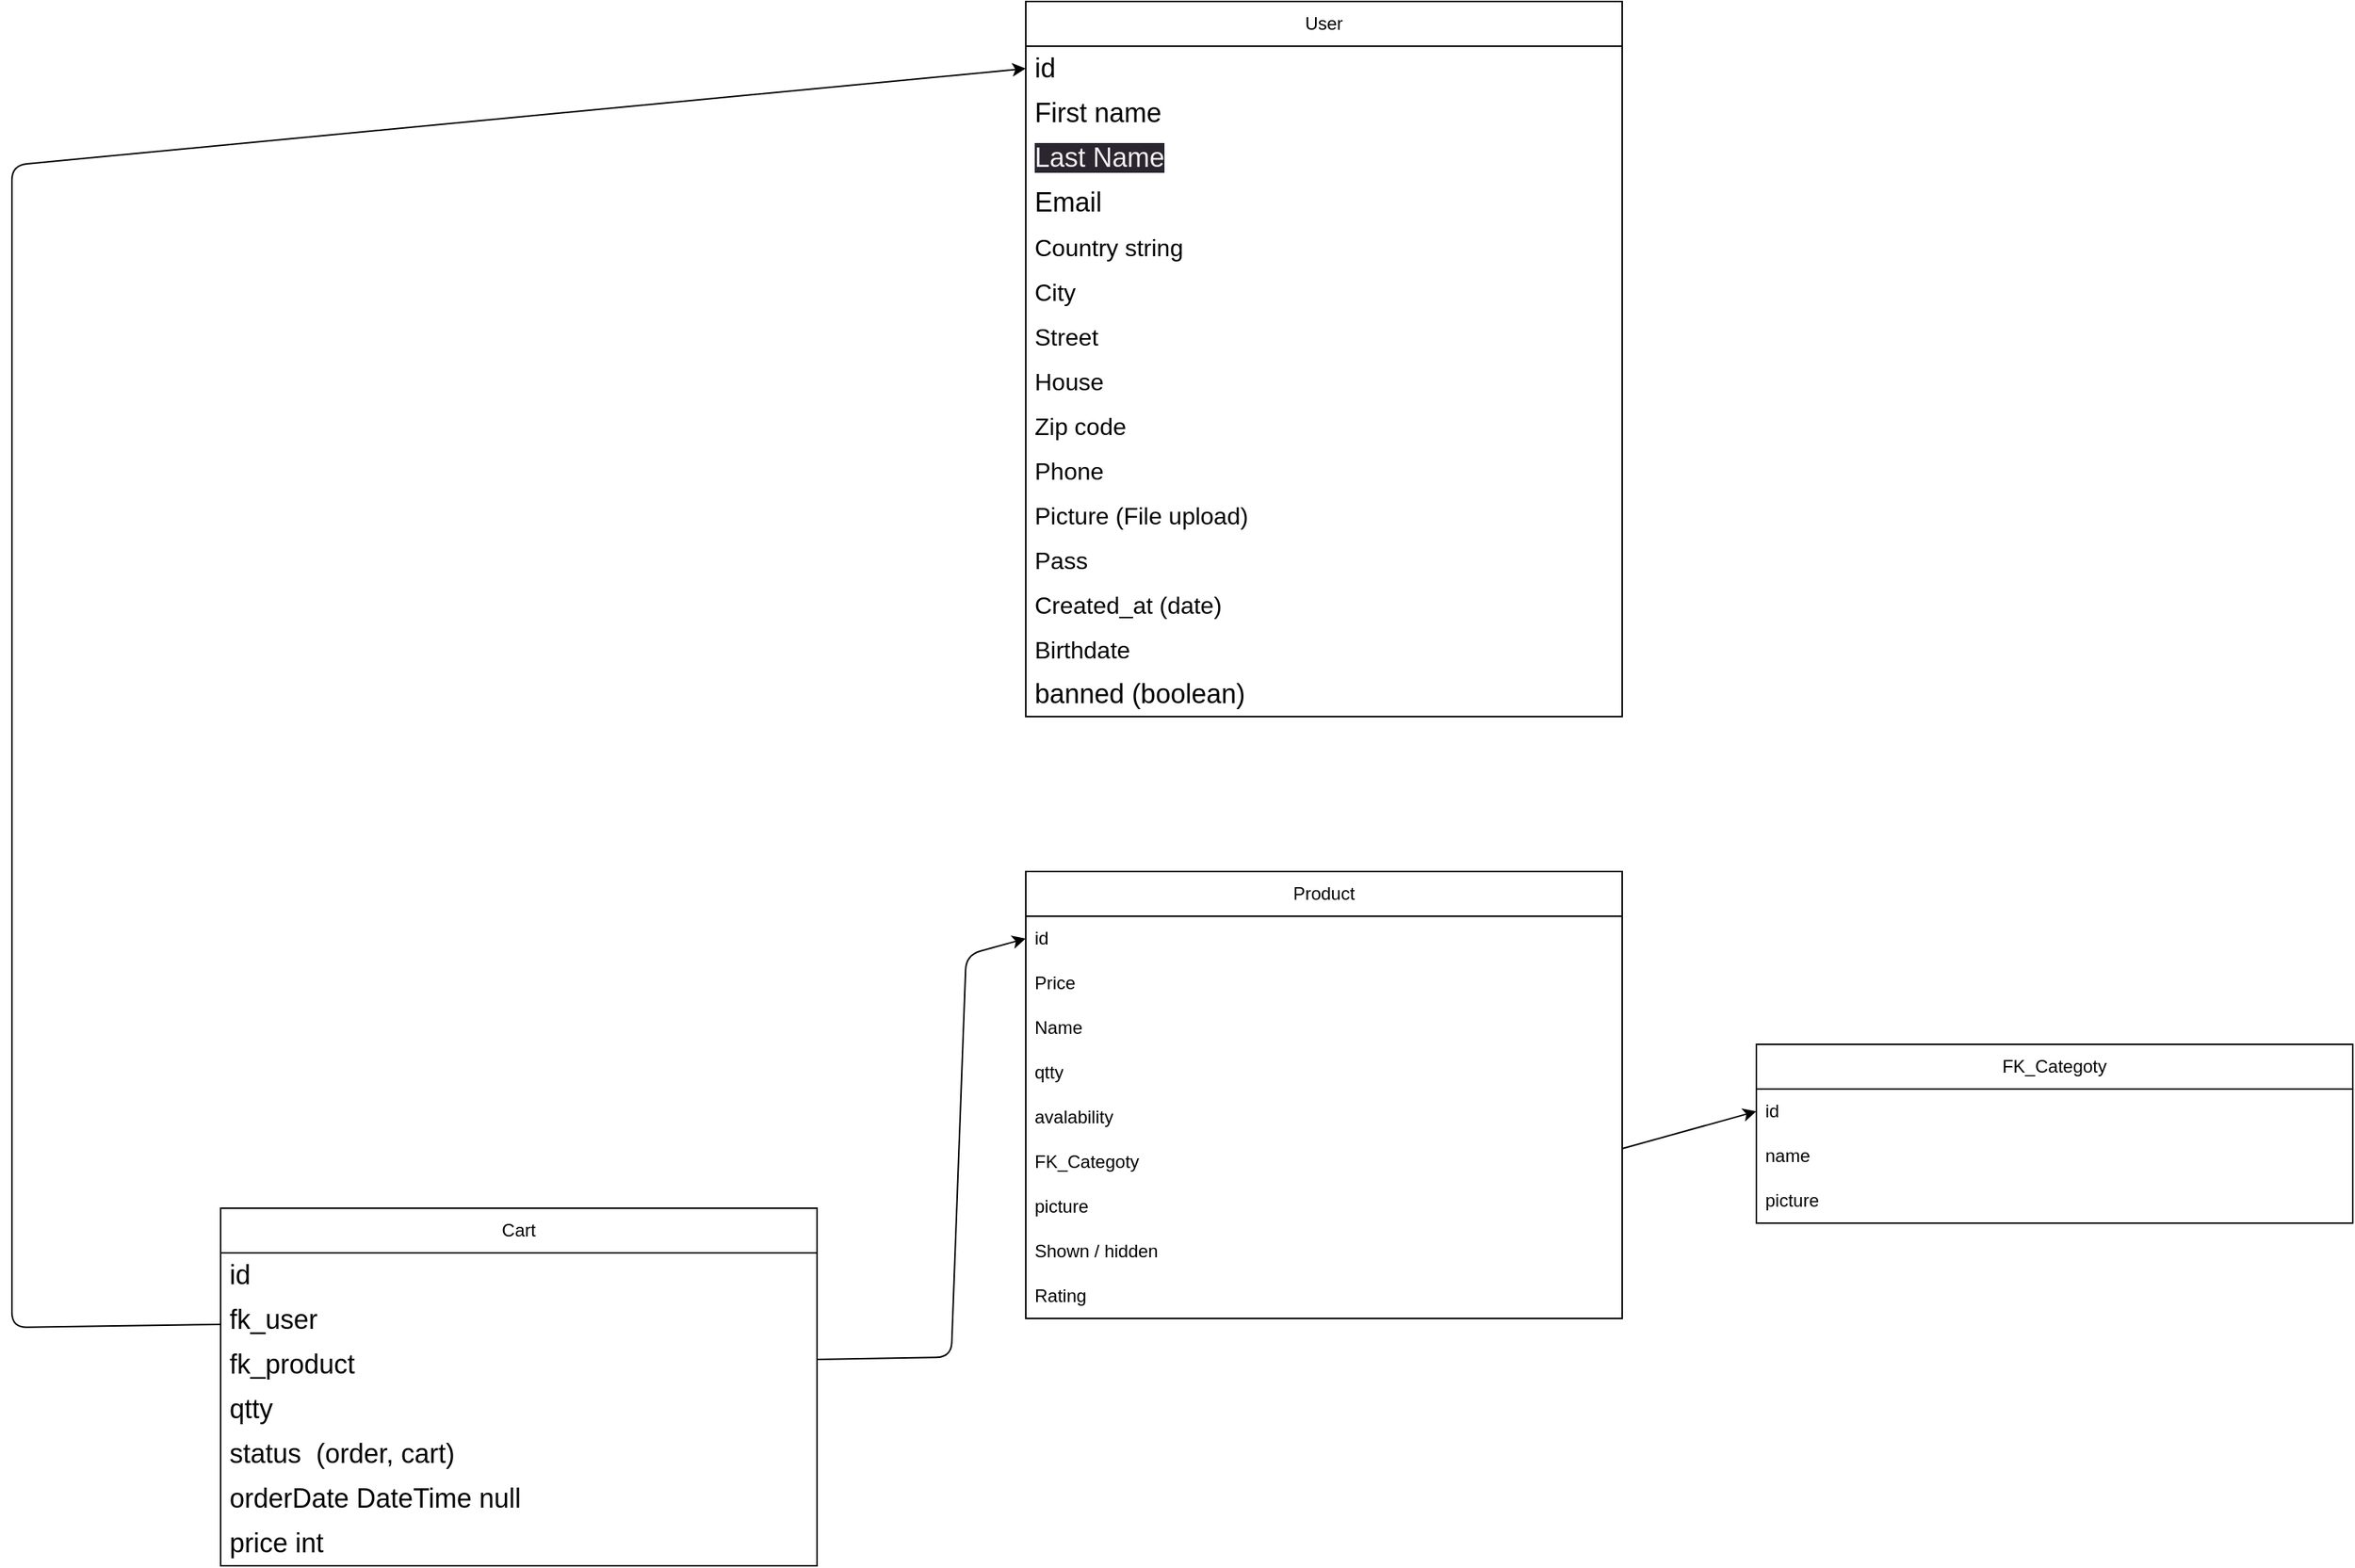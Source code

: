 <mxfile>
    <diagram id="Obc6lrnszv6d9D6KJX0b" name="Page-1">
        <mxGraphModel dx="2012" dy="1188" grid="1" gridSize="10" guides="1" tooltips="1" connect="1" arrows="1" fold="1" page="1" pageScale="1" pageWidth="1169" pageHeight="827" math="0" shadow="0">
            <root>
                <mxCell id="0"/>
                <mxCell id="1" parent="0"/>
                <mxCell id="2" value="Product" style="swimlane;fontStyle=0;childLayout=stackLayout;horizontal=1;startSize=30;horizontalStack=0;resizeParent=1;resizeParentMax=0;resizeLast=0;collapsible=1;marginBottom=0;whiteSpace=wrap;html=1;" parent="1" vertex="1">
                    <mxGeometry y="114" width="400" height="300" as="geometry">
                        <mxRectangle x="150" y="170" width="80" height="30" as="alternateBounds"/>
                    </mxGeometry>
                </mxCell>
                <mxCell id="3" value="id" style="text;strokeColor=none;fillColor=none;align=left;verticalAlign=middle;spacingLeft=4;spacingRight=4;overflow=hidden;points=[[0,0.5],[1,0.5]];portConstraint=eastwest;rotatable=0;whiteSpace=wrap;html=1;" parent="2" vertex="1">
                    <mxGeometry y="30" width="400" height="30" as="geometry"/>
                </mxCell>
                <mxCell id="5" value="Price" style="text;strokeColor=none;fillColor=none;align=left;verticalAlign=middle;spacingLeft=4;spacingRight=4;overflow=hidden;points=[[0,0.5],[1,0.5]];portConstraint=eastwest;rotatable=0;whiteSpace=wrap;html=1;" parent="2" vertex="1">
                    <mxGeometry y="60" width="400" height="30" as="geometry"/>
                </mxCell>
                <mxCell id="4" value="Name" style="text;strokeColor=none;fillColor=none;align=left;verticalAlign=middle;spacingLeft=4;spacingRight=4;overflow=hidden;points=[[0,0.5],[1,0.5]];portConstraint=eastwest;rotatable=0;whiteSpace=wrap;html=1;" parent="2" vertex="1">
                    <mxGeometry y="90" width="400" height="30" as="geometry"/>
                </mxCell>
                <mxCell id="6" value="qtty" style="text;strokeColor=none;fillColor=none;align=left;verticalAlign=middle;spacingLeft=4;spacingRight=4;overflow=hidden;points=[[0,0.5],[1,0.5]];portConstraint=eastwest;rotatable=0;whiteSpace=wrap;html=1;" parent="2" vertex="1">
                    <mxGeometry y="120" width="400" height="30" as="geometry"/>
                </mxCell>
                <mxCell id="12" value="avalability" style="text;strokeColor=none;fillColor=none;align=left;verticalAlign=middle;spacingLeft=4;spacingRight=4;overflow=hidden;points=[[0,0.5],[1,0.5]];portConstraint=eastwest;rotatable=0;whiteSpace=wrap;html=1;" parent="2" vertex="1">
                    <mxGeometry y="150" width="400" height="30" as="geometry"/>
                </mxCell>
                <mxCell id="13" value="&lt;span style=&quot;text-align: center;&quot;&gt;&lt;font style=&quot;font-size: 12px;&quot;&gt;FK_Categoty&lt;/font&gt;&lt;/span&gt;" style="text;strokeColor=none;fillColor=none;align=left;verticalAlign=middle;spacingLeft=4;spacingRight=4;overflow=hidden;points=[[0,0.5],[1,0.5]];portConstraint=eastwest;rotatable=0;whiteSpace=wrap;html=1;" parent="2" vertex="1">
                    <mxGeometry y="180" width="400" height="30" as="geometry"/>
                </mxCell>
                <mxCell id="14" value="&lt;span style=&quot;text-align: center;&quot;&gt;&lt;font style=&quot;font-size: 12px;&quot;&gt;picture&lt;/font&gt;&lt;/span&gt;" style="text;strokeColor=none;fillColor=none;align=left;verticalAlign=middle;spacingLeft=4;spacingRight=4;overflow=hidden;points=[[0,0.5],[1,0.5]];portConstraint=eastwest;rotatable=0;whiteSpace=wrap;html=1;" parent="2" vertex="1">
                    <mxGeometry y="210" width="400" height="30" as="geometry"/>
                </mxCell>
                <mxCell id="15" value="&lt;span style=&quot;text-align: center;&quot;&gt;&lt;font style=&quot;font-size: 12px;&quot;&gt;Shown / hidden&lt;/font&gt;&lt;/span&gt;" style="text;strokeColor=none;fillColor=none;align=left;verticalAlign=middle;spacingLeft=4;spacingRight=4;overflow=hidden;points=[[0,0.5],[1,0.5]];portConstraint=eastwest;rotatable=0;whiteSpace=wrap;html=1;" parent="2" vertex="1">
                    <mxGeometry y="240" width="400" height="30" as="geometry"/>
                </mxCell>
                <mxCell id="72" value="&lt;span style=&quot;text-align: center;&quot;&gt;&lt;font style=&quot;font-size: 12px;&quot;&gt;Rating&lt;/font&gt;&lt;/span&gt;" style="text;strokeColor=none;fillColor=none;align=left;verticalAlign=middle;spacingLeft=4;spacingRight=4;overflow=hidden;points=[[0,0.5],[1,0.5]];portConstraint=eastwest;rotatable=0;whiteSpace=wrap;html=1;" parent="2" vertex="1">
                    <mxGeometry y="270" width="400" height="30" as="geometry"/>
                </mxCell>
                <mxCell id="16" value="User" style="swimlane;fontStyle=0;childLayout=stackLayout;horizontal=1;startSize=30;horizontalStack=0;resizeParent=1;resizeParentMax=0;resizeLast=0;collapsible=1;marginBottom=0;whiteSpace=wrap;html=1;" parent="1" vertex="1">
                    <mxGeometry y="-470" width="400" height="480" as="geometry">
                        <mxRectangle x="150" y="170" width="80" height="30" as="alternateBounds"/>
                    </mxGeometry>
                </mxCell>
                <mxCell id="17" value="&lt;font style=&quot;font-size: 18px;&quot;&gt;id&lt;/font&gt;" style="text;strokeColor=none;fillColor=none;align=left;verticalAlign=middle;spacingLeft=4;spacingRight=4;overflow=hidden;points=[[0,0.5],[1,0.5]];portConstraint=eastwest;rotatable=0;whiteSpace=wrap;html=1;" parent="16" vertex="1">
                    <mxGeometry y="30" width="400" height="30" as="geometry"/>
                </mxCell>
                <mxCell id="18" value="&lt;span style=&quot;font-size: 18px; text-align: center;&quot;&gt;First name&lt;/span&gt;" style="text;strokeColor=none;fillColor=none;align=left;verticalAlign=middle;spacingLeft=4;spacingRight=4;overflow=hidden;points=[[0,0.5],[1,0.5]];portConstraint=eastwest;rotatable=0;whiteSpace=wrap;html=1;" parent="16" vertex="1">
                    <mxGeometry y="60" width="400" height="30" as="geometry"/>
                </mxCell>
                <mxCell id="19" value="&lt;meta charset=&quot;utf-8&quot;&gt;&lt;span style=&quot;color: rgb(240, 240, 240); font-family: Helvetica; font-size: 18px; font-style: normal; font-variant-ligatures: normal; font-variant-caps: normal; font-weight: 400; letter-spacing: normal; orphans: 2; text-align: center; text-indent: 0px; text-transform: none; widows: 2; word-spacing: 0px; -webkit-text-stroke-width: 0px; background-color: rgb(42, 37, 47); text-decoration-thickness: initial; text-decoration-style: initial; text-decoration-color: initial; float: none; display: inline !important;&quot;&gt;Last Name&lt;/span&gt;" style="text;strokeColor=none;fillColor=none;align=left;verticalAlign=middle;spacingLeft=4;spacingRight=4;overflow=hidden;points=[[0,0.5],[1,0.5]];portConstraint=eastwest;rotatable=0;whiteSpace=wrap;html=1;" parent="16" vertex="1">
                    <mxGeometry y="90" width="400" height="30" as="geometry"/>
                </mxCell>
                <mxCell id="20" value="&lt;span style=&quot;font-size: 18px; text-align: center;&quot;&gt;Email&lt;/span&gt;" style="text;strokeColor=none;fillColor=none;align=left;verticalAlign=middle;spacingLeft=4;spacingRight=4;overflow=hidden;points=[[0,0.5],[1,0.5]];portConstraint=eastwest;rotatable=0;whiteSpace=wrap;html=1;" parent="16" vertex="1">
                    <mxGeometry y="120" width="400" height="30" as="geometry"/>
                </mxCell>
                <mxCell id="26" value="&lt;span style=&quot;font-size: medium; text-align: center;&quot;&gt;Country string&amp;nbsp; &amp;nbsp;&lt;/span&gt;" style="text;strokeColor=none;fillColor=none;align=left;verticalAlign=middle;spacingLeft=4;spacingRight=4;overflow=hidden;points=[[0,0.5],[1,0.5]];portConstraint=eastwest;rotatable=0;whiteSpace=wrap;html=1;" parent="16" vertex="1">
                    <mxGeometry y="150" width="400" height="30" as="geometry"/>
                </mxCell>
                <mxCell id="23" value="&lt;span style=&quot;font-size: medium; text-align: center;&quot;&gt;City&lt;/span&gt;" style="text;strokeColor=none;fillColor=none;align=left;verticalAlign=middle;spacingLeft=4;spacingRight=4;overflow=hidden;points=[[0,0.5],[1,0.5]];portConstraint=eastwest;rotatable=0;whiteSpace=wrap;html=1;" parent="16" vertex="1">
                    <mxGeometry y="180" width="400" height="30" as="geometry"/>
                </mxCell>
                <mxCell id="21" value="&lt;span style=&quot;font-size: medium; text-align: center;&quot;&gt;Street&lt;/span&gt;" style="text;strokeColor=none;fillColor=none;align=left;verticalAlign=middle;spacingLeft=4;spacingRight=4;overflow=hidden;points=[[0,0.5],[1,0.5]];portConstraint=eastwest;rotatable=0;whiteSpace=wrap;html=1;" parent="16" vertex="1">
                    <mxGeometry y="210" width="400" height="30" as="geometry"/>
                </mxCell>
                <mxCell id="22" value="&lt;span style=&quot;font-size: medium; text-align: center;&quot;&gt;House&lt;/span&gt;" style="text;strokeColor=none;fillColor=none;align=left;verticalAlign=middle;spacingLeft=4;spacingRight=4;overflow=hidden;points=[[0,0.5],[1,0.5]];portConstraint=eastwest;rotatable=0;whiteSpace=wrap;html=1;" parent="16" vertex="1">
                    <mxGeometry y="240" width="400" height="30" as="geometry"/>
                </mxCell>
                <mxCell id="24" value="&lt;span style=&quot;font-size: medium; text-align: center;&quot;&gt;Zip code&lt;/span&gt;" style="text;strokeColor=none;fillColor=none;align=left;verticalAlign=middle;spacingLeft=4;spacingRight=4;overflow=hidden;points=[[0,0.5],[1,0.5]];portConstraint=eastwest;rotatable=0;whiteSpace=wrap;html=1;" parent="16" vertex="1">
                    <mxGeometry y="270" width="400" height="30" as="geometry"/>
                </mxCell>
                <mxCell id="25" value="&lt;span style=&quot;font-size: medium; text-align: center;&quot;&gt;Phone&lt;/span&gt;" style="text;strokeColor=none;fillColor=none;align=left;verticalAlign=middle;spacingLeft=4;spacingRight=4;overflow=hidden;points=[[0,0.5],[1,0.5]];portConstraint=eastwest;rotatable=0;whiteSpace=wrap;html=1;" parent="16" vertex="1">
                    <mxGeometry y="300" width="400" height="30" as="geometry"/>
                </mxCell>
                <mxCell id="27" value="&lt;span style=&quot;font-size: medium; text-align: center;&quot;&gt;Picture (File upload)&lt;/span&gt;" style="text;strokeColor=none;fillColor=none;align=left;verticalAlign=middle;spacingLeft=4;spacingRight=4;overflow=hidden;points=[[0,0.5],[1,0.5]];portConstraint=eastwest;rotatable=0;whiteSpace=wrap;html=1;" parent="16" vertex="1">
                    <mxGeometry y="330" width="400" height="30" as="geometry"/>
                </mxCell>
                <mxCell id="28" value="&lt;span style=&quot;font-size: medium; text-align: center;&quot;&gt;Pass&lt;/span&gt;" style="text;strokeColor=none;fillColor=none;align=left;verticalAlign=middle;spacingLeft=4;spacingRight=4;overflow=hidden;points=[[0,0.5],[1,0.5]];portConstraint=eastwest;rotatable=0;whiteSpace=wrap;html=1;" parent="16" vertex="1">
                    <mxGeometry y="360" width="400" height="30" as="geometry"/>
                </mxCell>
                <mxCell id="87" value="&lt;div style=&quot;text-align: center;&quot;&gt;&lt;span style=&quot;background-color: initial;&quot;&gt;&lt;font size=&quot;3&quot;&gt;Created_at (date)&lt;/font&gt;&lt;/span&gt;&lt;/div&gt;" style="text;strokeColor=none;fillColor=none;align=left;verticalAlign=middle;spacingLeft=4;spacingRight=4;overflow=hidden;points=[[0,0.5],[1,0.5]];portConstraint=eastwest;rotatable=0;whiteSpace=wrap;html=1;" parent="16" vertex="1">
                    <mxGeometry y="390" width="400" height="30" as="geometry"/>
                </mxCell>
                <mxCell id="88" value="&lt;div style=&quot;text-align: center;&quot;&gt;&lt;span style=&quot;background-color: initial;&quot;&gt;&lt;font size=&quot;3&quot;&gt;Birthdate&lt;/font&gt;&lt;/span&gt;&lt;/div&gt;" style="text;strokeColor=none;fillColor=none;align=left;verticalAlign=middle;spacingLeft=4;spacingRight=4;overflow=hidden;points=[[0,0.5],[1,0.5]];portConstraint=eastwest;rotatable=0;whiteSpace=wrap;html=1;" parent="16" vertex="1">
                    <mxGeometry y="420" width="400" height="30" as="geometry"/>
                </mxCell>
                <mxCell id="89" value="&lt;span style=&quot;font-size: 18px; text-align: center;&quot;&gt;banned (boolean)&lt;/span&gt;" style="text;strokeColor=none;fillColor=none;align=left;verticalAlign=middle;spacingLeft=4;spacingRight=4;overflow=hidden;points=[[0,0.5],[1,0.5]];portConstraint=eastwest;rotatable=0;whiteSpace=wrap;html=1;" parent="16" vertex="1">
                    <mxGeometry y="450" width="400" height="30" as="geometry"/>
                </mxCell>
                <mxCell id="48" value="Cart" style="swimlane;fontStyle=0;childLayout=stackLayout;horizontal=1;startSize=30;horizontalStack=0;resizeParent=1;resizeParentMax=0;resizeLast=0;collapsible=1;marginBottom=0;whiteSpace=wrap;html=1;" parent="1" vertex="1">
                    <mxGeometry x="-540" y="340" width="400" height="240" as="geometry">
                        <mxRectangle x="150" y="170" width="80" height="30" as="alternateBounds"/>
                    </mxGeometry>
                </mxCell>
                <mxCell id="49" value="&lt;font style=&quot;font-size: 18px;&quot;&gt;id&lt;/font&gt;" style="text;strokeColor=none;fillColor=none;align=left;verticalAlign=middle;spacingLeft=4;spacingRight=4;overflow=hidden;points=[[0,0.5],[1,0.5]];portConstraint=eastwest;rotatable=0;whiteSpace=wrap;html=1;" parent="48" vertex="1">
                    <mxGeometry y="30" width="400" height="30" as="geometry"/>
                </mxCell>
                <mxCell id="50" value="&lt;span style=&quot;font-size: 18px; text-align: center;&quot;&gt;fk_user&lt;/span&gt;" style="text;strokeColor=none;fillColor=none;align=left;verticalAlign=middle;spacingLeft=4;spacingRight=4;overflow=hidden;points=[[0,0.5],[1,0.5]];portConstraint=eastwest;rotatable=0;whiteSpace=wrap;html=1;" parent="48" vertex="1">
                    <mxGeometry y="60" width="400" height="30" as="geometry"/>
                </mxCell>
                <mxCell id="51" value="&lt;span style=&quot;font-size: 18px; text-align: center;&quot;&gt;fk_product&lt;/span&gt;" style="text;strokeColor=none;fillColor=none;align=left;verticalAlign=middle;spacingLeft=4;spacingRight=4;overflow=hidden;points=[[0,0.5],[1,0.5]];portConstraint=eastwest;rotatable=0;whiteSpace=wrap;html=1;" parent="48" vertex="1">
                    <mxGeometry y="90" width="400" height="30" as="geometry"/>
                </mxCell>
                <mxCell id="90" value="&lt;span style=&quot;font-size: 18px; text-align: center;&quot;&gt;qtty&lt;/span&gt;" style="text;strokeColor=none;fillColor=none;align=left;verticalAlign=middle;spacingLeft=4;spacingRight=4;overflow=hidden;points=[[0,0.5],[1,0.5]];portConstraint=eastwest;rotatable=0;whiteSpace=wrap;html=1;" parent="48" vertex="1">
                    <mxGeometry y="120" width="400" height="30" as="geometry"/>
                </mxCell>
                <mxCell id="97" value="&lt;span style=&quot;font-size: 18px; text-align: center;&quot;&gt;status&amp;nbsp; (order, cart)&lt;/span&gt;" style="text;strokeColor=none;fillColor=none;align=left;verticalAlign=middle;spacingLeft=4;spacingRight=4;overflow=hidden;points=[[0,0.5],[1,0.5]];portConstraint=eastwest;rotatable=0;whiteSpace=wrap;html=1;" parent="48" vertex="1">
                    <mxGeometry y="150" width="400" height="30" as="geometry"/>
                </mxCell>
                <mxCell id="98" value="&lt;div style=&quot;text-align: center;&quot;&gt;&lt;span style=&quot;background-color: initial; font-size: 18px;&quot;&gt;orderDate DateTime null&amp;nbsp;&lt;/span&gt;&lt;/div&gt;" style="text;strokeColor=none;fillColor=none;align=left;verticalAlign=middle;spacingLeft=4;spacingRight=4;overflow=hidden;points=[[0,0.5],[1,0.5]];portConstraint=eastwest;rotatable=0;whiteSpace=wrap;html=1;" parent="48" vertex="1">
                    <mxGeometry y="180" width="400" height="30" as="geometry"/>
                </mxCell>
                <mxCell id="100" value="&lt;div style=&quot;text-align: center;&quot;&gt;&lt;span style=&quot;background-color: initial; font-size: 18px;&quot;&gt;price int&lt;/span&gt;&lt;/div&gt;" style="text;strokeColor=none;fillColor=none;align=left;verticalAlign=middle;spacingLeft=4;spacingRight=4;overflow=hidden;points=[[0,0.5],[1,0.5]];portConstraint=eastwest;rotatable=0;whiteSpace=wrap;html=1;" parent="48" vertex="1">
                    <mxGeometry y="210" width="400" height="30" as="geometry"/>
                </mxCell>
                <mxCell id="70" style="edgeStyle=none;html=1;fontSize=18;entryX=0;entryY=0.5;entryDx=0;entryDy=0;" parent="1" source="50" target="17" edge="1">
                    <mxGeometry relative="1" as="geometry">
                        <mxPoint x="-620" y="-350" as="targetPoint"/>
                        <Array as="points">
                            <mxPoint x="-680" y="420"/>
                            <mxPoint x="-680" y="-360"/>
                        </Array>
                    </mxGeometry>
                </mxCell>
                <mxCell id="71" style="edgeStyle=none;html=1;fontSize=18;entryX=0;entryY=0.5;entryDx=0;entryDy=0;" parent="1" source="51" target="3" edge="1">
                    <mxGeometry relative="1" as="geometry">
                        <mxPoint x="-50" y="160" as="targetPoint"/>
                        <Array as="points">
                            <mxPoint x="-50" y="440"/>
                            <mxPoint x="-40" y="170"/>
                        </Array>
                    </mxGeometry>
                </mxCell>
                <mxCell id="73" value="FK_Categoty" style="swimlane;fontStyle=0;childLayout=stackLayout;horizontal=1;startSize=30;horizontalStack=0;resizeParent=1;resizeParentMax=0;resizeLast=0;collapsible=1;marginBottom=0;whiteSpace=wrap;html=1;" parent="1" vertex="1">
                    <mxGeometry x="490" y="230" width="400" height="120" as="geometry">
                        <mxRectangle x="150" y="170" width="80" height="30" as="alternateBounds"/>
                    </mxGeometry>
                </mxCell>
                <mxCell id="74" value="id" style="text;strokeColor=none;fillColor=none;align=left;verticalAlign=middle;spacingLeft=4;spacingRight=4;overflow=hidden;points=[[0,0.5],[1,0.5]];portConstraint=eastwest;rotatable=0;whiteSpace=wrap;html=1;" parent="73" vertex="1">
                    <mxGeometry y="30" width="400" height="30" as="geometry"/>
                </mxCell>
                <mxCell id="83" value="name" style="text;strokeColor=none;fillColor=none;align=left;verticalAlign=middle;spacingLeft=4;spacingRight=4;overflow=hidden;points=[[0,0.5],[1,0.5]];portConstraint=eastwest;rotatable=0;whiteSpace=wrap;html=1;" parent="73" vertex="1">
                    <mxGeometry y="60" width="400" height="30" as="geometry"/>
                </mxCell>
                <mxCell id="85" value="picture" style="text;strokeColor=none;fillColor=none;align=left;verticalAlign=middle;spacingLeft=4;spacingRight=4;overflow=hidden;points=[[0,0.5],[1,0.5]];portConstraint=eastwest;rotatable=0;whiteSpace=wrap;html=1;" parent="73" vertex="1">
                    <mxGeometry y="90" width="400" height="30" as="geometry"/>
                </mxCell>
                <mxCell id="84" style="edgeStyle=none;html=1;entryX=0;entryY=0.5;entryDx=0;entryDy=0;fontSize=18;exitX=1;exitY=0.2;exitDx=0;exitDy=0;exitPerimeter=0;" parent="1" source="13" target="74" edge="1">
                    <mxGeometry relative="1" as="geometry"/>
                </mxCell>
            </root>
        </mxGraphModel>
    </diagram>
</mxfile>